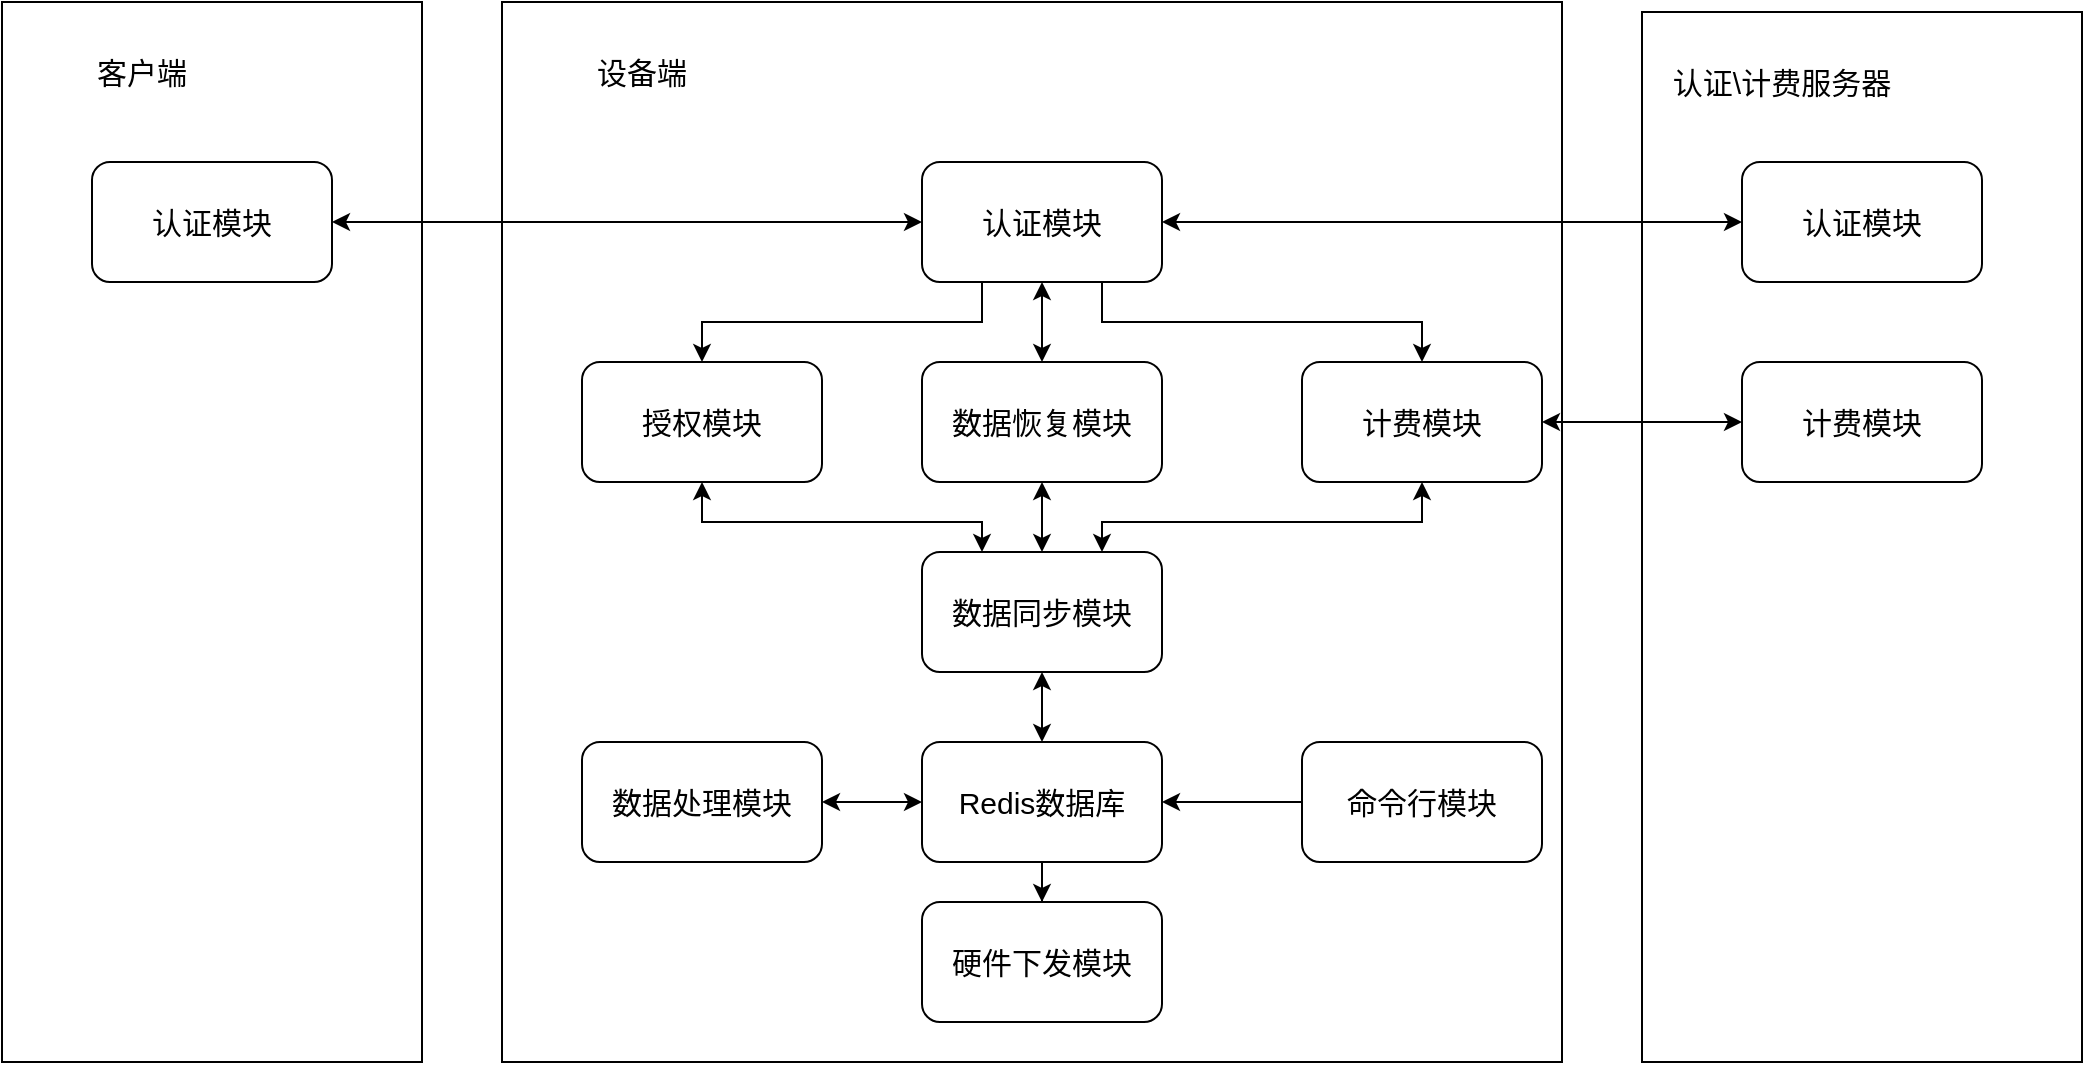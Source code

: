 <mxfile version="21.7.2" type="github">
  <diagram name="第 1 页" id="ly2bl2504sO60dcY6iLK">
    <mxGraphModel dx="2445" dy="1088" grid="1" gridSize="10" guides="1" tooltips="1" connect="1" arrows="1" fold="1" page="1" pageScale="1" pageWidth="827" pageHeight="1169" math="0" shadow="0">
      <root>
        <mxCell id="0" />
        <mxCell id="1" parent="0" />
        <mxCell id="CMr5RhR5WsQ_WZa8PVFC-1" value="" style="whiteSpace=wrap;html=1;aspect=fixed;" parent="1" vertex="1">
          <mxGeometry x="170" y="310" width="530" height="530" as="geometry" />
        </mxCell>
        <mxCell id="hQt6ZdT_fverMcWopCzL-17" style="edgeStyle=orthogonalEdgeStyle;rounded=0;orthogonalLoop=1;jettySize=auto;html=1;entryX=0.5;entryY=0;entryDx=0;entryDy=0;" parent="1" source="CMr5RhR5WsQ_WZa8PVFC-2" target="CMr5RhR5WsQ_WZa8PVFC-12" edge="1">
          <mxGeometry relative="1" as="geometry" />
        </mxCell>
        <mxCell id="CMr5RhR5WsQ_WZa8PVFC-2" value="&lt;font style=&quot;font-size: 15px;&quot;&gt;Redis数据库&lt;/font&gt;" style="rounded=1;whiteSpace=wrap;html=1;" parent="1" vertex="1">
          <mxGeometry x="380" y="680" width="120" height="60" as="geometry" />
        </mxCell>
        <mxCell id="CMr5RhR5WsQ_WZa8PVFC-4" value="&lt;font style=&quot;font-size: 15px;&quot;&gt;认证模块&lt;/font&gt;" style="rounded=1;whiteSpace=wrap;html=1;" parent="1" vertex="1">
          <mxGeometry x="380" y="390" width="120" height="60" as="geometry" />
        </mxCell>
        <mxCell id="hQt6ZdT_fverMcWopCzL-9" style="edgeStyle=orthogonalEdgeStyle;rounded=0;orthogonalLoop=1;jettySize=auto;html=1;exitX=0.5;exitY=0;exitDx=0;exitDy=0;entryX=0.25;entryY=1;entryDx=0;entryDy=0;startArrow=classic;startFill=1;endArrow=none;endFill=0;" parent="1" source="CMr5RhR5WsQ_WZa8PVFC-5" target="CMr5RhR5WsQ_WZa8PVFC-4" edge="1">
          <mxGeometry relative="1" as="geometry" />
        </mxCell>
        <mxCell id="hQt6ZdT_fverMcWopCzL-13" style="edgeStyle=orthogonalEdgeStyle;rounded=0;orthogonalLoop=1;jettySize=auto;html=1;entryX=0.25;entryY=0;entryDx=0;entryDy=0;startArrow=classic;startFill=1;" parent="1" source="CMr5RhR5WsQ_WZa8PVFC-5" target="hQt6ZdT_fverMcWopCzL-12" edge="1">
          <mxGeometry relative="1" as="geometry">
            <Array as="points">
              <mxPoint x="270" y="570" />
              <mxPoint x="410" y="570" />
            </Array>
          </mxGeometry>
        </mxCell>
        <mxCell id="CMr5RhR5WsQ_WZa8PVFC-5" value="&lt;font style=&quot;font-size: 15px;&quot;&gt;授权模块&lt;/font&gt;" style="rounded=1;whiteSpace=wrap;html=1;" parent="1" vertex="1">
          <mxGeometry x="210" y="490" width="120" height="60" as="geometry" />
        </mxCell>
        <mxCell id="hQt6ZdT_fverMcWopCzL-10" style="edgeStyle=orthogonalEdgeStyle;rounded=0;orthogonalLoop=1;jettySize=auto;html=1;entryX=0.75;entryY=1;entryDx=0;entryDy=0;endArrow=none;endFill=0;startArrow=classic;startFill=1;" parent="1" source="CMr5RhR5WsQ_WZa8PVFC-8" target="CMr5RhR5WsQ_WZa8PVFC-4" edge="1">
          <mxGeometry relative="1" as="geometry">
            <Array as="points">
              <mxPoint x="630" y="470" />
              <mxPoint x="470" y="470" />
            </Array>
          </mxGeometry>
        </mxCell>
        <mxCell id="hQt6ZdT_fverMcWopCzL-15" style="edgeStyle=orthogonalEdgeStyle;rounded=0;orthogonalLoop=1;jettySize=auto;html=1;entryX=0.75;entryY=0;entryDx=0;entryDy=0;startArrow=classic;startFill=1;" parent="1" source="CMr5RhR5WsQ_WZa8PVFC-8" target="hQt6ZdT_fverMcWopCzL-12" edge="1">
          <mxGeometry relative="1" as="geometry">
            <Array as="points">
              <mxPoint x="630" y="570" />
              <mxPoint x="470" y="570" />
            </Array>
          </mxGeometry>
        </mxCell>
        <mxCell id="CMr5RhR5WsQ_WZa8PVFC-8" value="&lt;font style=&quot;font-size: 15px;&quot;&gt;计费模块&lt;/font&gt;" style="rounded=1;whiteSpace=wrap;html=1;" parent="1" vertex="1">
          <mxGeometry x="570" y="490" width="120" height="60" as="geometry" />
        </mxCell>
        <mxCell id="hQt6ZdT_fverMcWopCzL-3" style="edgeStyle=orthogonalEdgeStyle;rounded=0;orthogonalLoop=1;jettySize=auto;html=1;exitX=0;exitY=0.5;exitDx=0;exitDy=0;entryX=1;entryY=0.5;entryDx=0;entryDy=0;" parent="1" source="CMr5RhR5WsQ_WZa8PVFC-9" target="CMr5RhR5WsQ_WZa8PVFC-2" edge="1">
          <mxGeometry relative="1" as="geometry" />
        </mxCell>
        <mxCell id="CMr5RhR5WsQ_WZa8PVFC-9" value="&lt;font style=&quot;font-size: 15px;&quot;&gt;命令行模块&lt;/font&gt;" style="rounded=1;whiteSpace=wrap;html=1;" parent="1" vertex="1">
          <mxGeometry x="570" y="680" width="120" height="60" as="geometry" />
        </mxCell>
        <mxCell id="CMr5RhR5WsQ_WZa8PVFC-12" value="&lt;span style=&quot;font-size: 15px;&quot;&gt;硬件下发模块&lt;/span&gt;" style="rounded=1;whiteSpace=wrap;html=1;" parent="1" vertex="1">
          <mxGeometry x="380" y="760" width="120" height="60" as="geometry" />
        </mxCell>
        <mxCell id="CMr5RhR5WsQ_WZa8PVFC-13" value="" style="rounded=0;whiteSpace=wrap;html=1;" parent="1" vertex="1">
          <mxGeometry x="-80" y="310" width="210" height="530" as="geometry" />
        </mxCell>
        <mxCell id="CMr5RhR5WsQ_WZa8PVFC-15" value="&lt;font style=&quot;font-size: 15px;&quot;&gt;认证模块&lt;/font&gt;" style="rounded=1;whiteSpace=wrap;html=1;" parent="1" vertex="1">
          <mxGeometry x="-35" y="390" width="120" height="60" as="geometry" />
        </mxCell>
        <mxCell id="CMr5RhR5WsQ_WZa8PVFC-17" value="" style="rounded=0;whiteSpace=wrap;html=1;" parent="1" vertex="1">
          <mxGeometry x="740" y="315" width="220" height="525" as="geometry" />
        </mxCell>
        <mxCell id="CMr5RhR5WsQ_WZa8PVFC-18" value="&lt;font style=&quot;font-size: 15px;&quot;&gt;认证模块&lt;/font&gt;" style="rounded=1;whiteSpace=wrap;html=1;" parent="1" vertex="1">
          <mxGeometry x="790" y="390" width="120" height="60" as="geometry" />
        </mxCell>
        <mxCell id="CMr5RhR5WsQ_WZa8PVFC-19" value="&lt;font style=&quot;font-size: 15px;&quot;&gt;计费模块&lt;/font&gt;" style="rounded=1;whiteSpace=wrap;html=1;" parent="1" vertex="1">
          <mxGeometry x="790" y="490" width="120" height="60" as="geometry" />
        </mxCell>
        <mxCell id="CMr5RhR5WsQ_WZa8PVFC-20" value="&lt;font style=&quot;font-size: 15px;&quot;&gt;客户端&lt;/font&gt;" style="rounded=1;whiteSpace=wrap;html=1;strokeColor=none;" parent="1" vertex="1">
          <mxGeometry x="-70" y="315" width="120" height="60" as="geometry" />
        </mxCell>
        <mxCell id="CMr5RhR5WsQ_WZa8PVFC-21" value="&lt;font style=&quot;font-size: 15px;&quot;&gt;设备端&lt;/font&gt;" style="rounded=1;whiteSpace=wrap;html=1;strokeColor=none;" parent="1" vertex="1">
          <mxGeometry x="180" y="315" width="120" height="60" as="geometry" />
        </mxCell>
        <mxCell id="CMr5RhR5WsQ_WZa8PVFC-24" value="&lt;font style=&quot;font-size: 15px;&quot;&gt;认证\计费服务器&lt;/font&gt;" style="rounded=1;whiteSpace=wrap;html=1;strokeColor=none;" parent="1" vertex="1">
          <mxGeometry x="750" y="320" width="120" height="60" as="geometry" />
        </mxCell>
        <mxCell id="CMr5RhR5WsQ_WZa8PVFC-28" value="" style="endArrow=classic;startArrow=classic;html=1;rounded=0;exitX=1;exitY=0.5;exitDx=0;exitDy=0;entryX=0;entryY=0.5;entryDx=0;entryDy=0;" parent="1" source="CMr5RhR5WsQ_WZa8PVFC-15" target="CMr5RhR5WsQ_WZa8PVFC-4" edge="1">
          <mxGeometry width="50" height="50" relative="1" as="geometry">
            <mxPoint x="680" y="570" as="sourcePoint" />
            <mxPoint x="730" y="520" as="targetPoint" />
          </mxGeometry>
        </mxCell>
        <mxCell id="CMr5RhR5WsQ_WZa8PVFC-29" value="" style="endArrow=classic;startArrow=classic;html=1;rounded=0;exitX=1;exitY=0.5;exitDx=0;exitDy=0;entryX=0;entryY=0.5;entryDx=0;entryDy=0;" parent="1" source="CMr5RhR5WsQ_WZa8PVFC-4" target="CMr5RhR5WsQ_WZa8PVFC-18" edge="1">
          <mxGeometry width="50" height="50" relative="1" as="geometry">
            <mxPoint x="680" y="570" as="sourcePoint" />
            <mxPoint x="730" y="520" as="targetPoint" />
          </mxGeometry>
        </mxCell>
        <mxCell id="CMr5RhR5WsQ_WZa8PVFC-30" value="" style="endArrow=classic;startArrow=classic;html=1;rounded=0;" parent="1" source="CMr5RhR5WsQ_WZa8PVFC-8" target="CMr5RhR5WsQ_WZa8PVFC-19" edge="1">
          <mxGeometry width="50" height="50" relative="1" as="geometry">
            <mxPoint x="680" y="570" as="sourcePoint" />
            <mxPoint x="730" y="520" as="targetPoint" />
          </mxGeometry>
        </mxCell>
        <mxCell id="hQt6ZdT_fverMcWopCzL-7" value="" style="edgeStyle=orthogonalEdgeStyle;rounded=0;orthogonalLoop=1;jettySize=auto;html=1;startArrow=classic;startFill=1;" parent="1" source="hQt6ZdT_fverMcWopCzL-1" target="CMr5RhR5WsQ_WZa8PVFC-4" edge="1">
          <mxGeometry relative="1" as="geometry" />
        </mxCell>
        <mxCell id="hQt6ZdT_fverMcWopCzL-14" style="edgeStyle=orthogonalEdgeStyle;rounded=0;orthogonalLoop=1;jettySize=auto;html=1;entryX=0.5;entryY=0;entryDx=0;entryDy=0;startArrow=classic;startFill=1;" parent="1" source="hQt6ZdT_fverMcWopCzL-1" target="hQt6ZdT_fverMcWopCzL-12" edge="1">
          <mxGeometry relative="1" as="geometry" />
        </mxCell>
        <mxCell id="hQt6ZdT_fverMcWopCzL-1" value="&lt;span style=&quot;font-size: 15px;&quot;&gt;数据恢复模块&lt;/span&gt;" style="rounded=1;whiteSpace=wrap;html=1;" parent="1" vertex="1">
          <mxGeometry x="380" y="490" width="120" height="60" as="geometry" />
        </mxCell>
        <mxCell id="hQt6ZdT_fverMcWopCzL-5" style="edgeStyle=orthogonalEdgeStyle;rounded=0;orthogonalLoop=1;jettySize=auto;html=1;exitX=1;exitY=0.5;exitDx=0;exitDy=0;startArrow=classic;startFill=1;" parent="1" source="hQt6ZdT_fverMcWopCzL-4" target="CMr5RhR5WsQ_WZa8PVFC-2" edge="1">
          <mxGeometry relative="1" as="geometry" />
        </mxCell>
        <mxCell id="hQt6ZdT_fverMcWopCzL-4" value="&lt;span style=&quot;font-size: 15px;&quot;&gt;数据处理模块&lt;/span&gt;" style="rounded=1;whiteSpace=wrap;html=1;" parent="1" vertex="1">
          <mxGeometry x="210" y="680" width="120" height="60" as="geometry" />
        </mxCell>
        <mxCell id="hQt6ZdT_fverMcWopCzL-16" style="edgeStyle=orthogonalEdgeStyle;rounded=0;orthogonalLoop=1;jettySize=auto;html=1;entryX=0.5;entryY=0;entryDx=0;entryDy=0;startArrow=classic;startFill=1;" parent="1" source="hQt6ZdT_fverMcWopCzL-12" target="CMr5RhR5WsQ_WZa8PVFC-2" edge="1">
          <mxGeometry relative="1" as="geometry" />
        </mxCell>
        <mxCell id="hQt6ZdT_fverMcWopCzL-12" value="&lt;span style=&quot;font-size: 15px;&quot;&gt;数据同步模块&lt;/span&gt;" style="rounded=1;whiteSpace=wrap;html=1;" parent="1" vertex="1">
          <mxGeometry x="380" y="585" width="120" height="60" as="geometry" />
        </mxCell>
      </root>
    </mxGraphModel>
  </diagram>
</mxfile>
